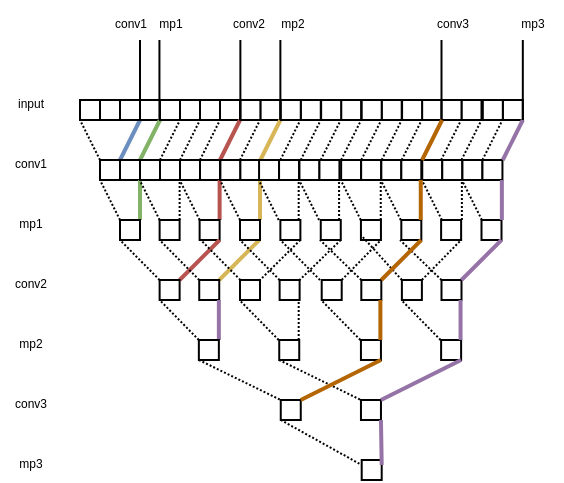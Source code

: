 <mxfile version="14.8.4" type="github">
  <diagram id="XacogqaK9mrQ45GxuNSi" name="Page-1">
    <mxGraphModel dx="569" dy="318" grid="1" gridSize="10" guides="1" tooltips="1" connect="1" arrows="1" fold="1" page="1" pageScale="1" pageWidth="850" pageHeight="1100" math="0" shadow="0">
      <root>
        <mxCell id="0" />
        <mxCell id="1" parent="0" />
        <mxCell id="IdqvDO2Dhx7yjKu7YwTV-2" value="" style="rounded=0;whiteSpace=wrap;html=1;" vertex="1" parent="1">
          <mxGeometry x="120" y="210" width="10" height="10" as="geometry" />
        </mxCell>
        <mxCell id="IdqvDO2Dhx7yjKu7YwTV-3" value="" style="rounded=0;whiteSpace=wrap;html=1;" vertex="1" parent="1">
          <mxGeometry x="130" y="210" width="10" height="10" as="geometry" />
        </mxCell>
        <mxCell id="IdqvDO2Dhx7yjKu7YwTV-4" value="" style="rounded=0;whiteSpace=wrap;html=1;fontStyle=1" vertex="1" parent="1">
          <mxGeometry x="140" y="210" width="10" height="10" as="geometry" />
        </mxCell>
        <mxCell id="IdqvDO2Dhx7yjKu7YwTV-11" style="rounded=0;orthogonalLoop=1;jettySize=auto;html=1;exitX=0;exitY=0;exitDx=0;exitDy=0;entryX=0;entryY=1;entryDx=0;entryDy=0;dashed=1;dashPattern=1 1;endArrow=none;endFill=0;" edge="1" parent="1" source="IdqvDO2Dhx7yjKu7YwTV-5" target="IdqvDO2Dhx7yjKu7YwTV-2">
          <mxGeometry relative="1" as="geometry" />
        </mxCell>
        <mxCell id="IdqvDO2Dhx7yjKu7YwTV-12" style="edgeStyle=none;rounded=0;orthogonalLoop=1;jettySize=auto;html=1;exitX=1;exitY=0;exitDx=0;exitDy=0;entryX=0;entryY=1;entryDx=0;entryDy=0;endArrow=none;endFill=0;fillColor=#dae8fc;strokeColor=#6c8ebf;strokeWidth=2;" edge="1" parent="1" source="IdqvDO2Dhx7yjKu7YwTV-5" target="IdqvDO2Dhx7yjKu7YwTV-10">
          <mxGeometry relative="1" as="geometry" />
        </mxCell>
        <mxCell id="IdqvDO2Dhx7yjKu7YwTV-5" value="" style="rounded=0;whiteSpace=wrap;html=1;" vertex="1" parent="1">
          <mxGeometry x="130" y="240" width="10" height="10" as="geometry" />
        </mxCell>
        <mxCell id="IdqvDO2Dhx7yjKu7YwTV-8" value="" style="rounded=0;whiteSpace=wrap;html=1;" vertex="1" parent="1">
          <mxGeometry x="130" y="210" width="10" height="10" as="geometry" />
        </mxCell>
        <mxCell id="IdqvDO2Dhx7yjKu7YwTV-9" value="" style="rounded=0;whiteSpace=wrap;html=1;" vertex="1" parent="1">
          <mxGeometry x="140" y="210" width="10" height="10" as="geometry" />
        </mxCell>
        <mxCell id="IdqvDO2Dhx7yjKu7YwTV-10" value="" style="rounded=0;whiteSpace=wrap;html=1;fontStyle=1" vertex="1" parent="1">
          <mxGeometry x="150" y="210" width="10" height="10" as="geometry" />
        </mxCell>
        <mxCell id="IdqvDO2Dhx7yjKu7YwTV-15" style="edgeStyle=none;rounded=0;orthogonalLoop=1;jettySize=auto;html=1;exitX=1;exitY=0;exitDx=0;exitDy=0;entryX=1;entryY=1;entryDx=0;entryDy=0;endArrow=none;endFill=0;fillColor=#d5e8d4;strokeColor=#82b366;strokeWidth=2;" edge="1" parent="1" source="IdqvDO2Dhx7yjKu7YwTV-13" target="IdqvDO2Dhx7yjKu7YwTV-10">
          <mxGeometry relative="1" as="geometry" />
        </mxCell>
        <mxCell id="IdqvDO2Dhx7yjKu7YwTV-13" value="" style="rounded=0;whiteSpace=wrap;html=1;" vertex="1" parent="1">
          <mxGeometry x="140" y="240" width="10" height="10" as="geometry" />
        </mxCell>
        <mxCell id="IdqvDO2Dhx7yjKu7YwTV-19" style="edgeStyle=none;rounded=0;orthogonalLoop=1;jettySize=auto;html=1;exitX=0;exitY=0;exitDx=0;exitDy=0;entryX=0;entryY=1;entryDx=0;entryDy=0;dashed=1;dashPattern=1 1;endArrow=none;endFill=0;" edge="1" parent="1" source="IdqvDO2Dhx7yjKu7YwTV-16" target="IdqvDO2Dhx7yjKu7YwTV-5">
          <mxGeometry relative="1" as="geometry" />
        </mxCell>
        <mxCell id="IdqvDO2Dhx7yjKu7YwTV-20" style="edgeStyle=none;rounded=0;orthogonalLoop=1;jettySize=auto;html=1;exitX=1;exitY=0;exitDx=0;exitDy=0;entryX=1;entryY=1;entryDx=0;entryDy=0;endArrow=none;endFill=0;fillColor=#d5e8d4;strokeColor=#82b366;strokeWidth=2;" edge="1" parent="1" source="IdqvDO2Dhx7yjKu7YwTV-16" target="IdqvDO2Dhx7yjKu7YwTV-13">
          <mxGeometry relative="1" as="geometry" />
        </mxCell>
        <mxCell id="IdqvDO2Dhx7yjKu7YwTV-16" value="" style="rounded=0;whiteSpace=wrap;html=1;" vertex="1" parent="1">
          <mxGeometry x="140" y="270" width="10" height="10" as="geometry" />
        </mxCell>
        <mxCell id="IdqvDO2Dhx7yjKu7YwTV-27" value="" style="rounded=0;whiteSpace=wrap;html=1;fontStyle=1" vertex="1" parent="1">
          <mxGeometry x="160" y="210" width="10" height="10" as="geometry" />
        </mxCell>
        <mxCell id="IdqvDO2Dhx7yjKu7YwTV-28" value="" style="rounded=0;whiteSpace=wrap;html=1;fontStyle=1" vertex="1" parent="1">
          <mxGeometry x="170" y="210" width="10" height="10" as="geometry" />
        </mxCell>
        <mxCell id="IdqvDO2Dhx7yjKu7YwTV-30" style="edgeStyle=none;rounded=0;orthogonalLoop=1;jettySize=auto;html=1;exitX=1;exitY=0;exitDx=0;exitDy=0;entryX=1;entryY=1;entryDx=0;entryDy=0;dashed=1;dashPattern=1 1;endArrow=none;endFill=0;" edge="1" parent="1" source="IdqvDO2Dhx7yjKu7YwTV-31">
          <mxGeometry relative="1" as="geometry">
            <mxPoint x="170" y="220" as="targetPoint" />
          </mxGeometry>
        </mxCell>
        <mxCell id="IdqvDO2Dhx7yjKu7YwTV-31" value="" style="rounded=0;whiteSpace=wrap;html=1;" vertex="1" parent="1">
          <mxGeometry x="150" y="240" width="10" height="10" as="geometry" />
        </mxCell>
        <mxCell id="IdqvDO2Dhx7yjKu7YwTV-33" style="edgeStyle=none;rounded=0;orthogonalLoop=1;jettySize=auto;html=1;exitX=1;exitY=0;exitDx=0;exitDy=0;entryX=1;entryY=1;entryDx=0;entryDy=0;dashed=1;dashPattern=1 1;endArrow=none;endFill=0;" edge="1" parent="1" source="IdqvDO2Dhx7yjKu7YwTV-34">
          <mxGeometry relative="1" as="geometry">
            <mxPoint x="180" y="220" as="targetPoint" />
          </mxGeometry>
        </mxCell>
        <mxCell id="IdqvDO2Dhx7yjKu7YwTV-34" value="" style="rounded=0;whiteSpace=wrap;html=1;" vertex="1" parent="1">
          <mxGeometry x="160" y="240" width="10" height="10" as="geometry" />
        </mxCell>
        <mxCell id="IdqvDO2Dhx7yjKu7YwTV-35" style="edgeStyle=none;rounded=0;orthogonalLoop=1;jettySize=auto;html=1;exitX=0;exitY=0;exitDx=0;exitDy=0;entryX=0;entryY=1;entryDx=0;entryDy=0;dashed=1;dashPattern=1 1;endArrow=none;endFill=0;" edge="1" parent="1" source="IdqvDO2Dhx7yjKu7YwTV-37">
          <mxGeometry relative="1" as="geometry">
            <mxPoint x="149.81" y="250.0" as="targetPoint" />
          </mxGeometry>
        </mxCell>
        <mxCell id="IdqvDO2Dhx7yjKu7YwTV-36" style="edgeStyle=none;rounded=0;orthogonalLoop=1;jettySize=auto;html=1;exitX=1;exitY=0;exitDx=0;exitDy=0;entryX=1;entryY=1;entryDx=0;entryDy=0;dashed=1;dashPattern=1 1;endArrow=none;endFill=0;" edge="1" parent="1" source="IdqvDO2Dhx7yjKu7YwTV-37">
          <mxGeometry relative="1" as="geometry">
            <mxPoint x="169.81" y="250.0" as="targetPoint" />
          </mxGeometry>
        </mxCell>
        <mxCell id="IdqvDO2Dhx7yjKu7YwTV-37" value="" style="rounded=0;whiteSpace=wrap;html=1;" vertex="1" parent="1">
          <mxGeometry x="159.81" y="270" width="10" height="10" as="geometry" />
        </mxCell>
        <mxCell id="IdqvDO2Dhx7yjKu7YwTV-38" value="" style="rounded=0;whiteSpace=wrap;html=1;fontStyle=1" vertex="1" parent="1">
          <mxGeometry x="180" y="210" width="10" height="10" as="geometry" />
        </mxCell>
        <mxCell id="IdqvDO2Dhx7yjKu7YwTV-39" value="" style="rounded=0;whiteSpace=wrap;html=1;fontStyle=1" vertex="1" parent="1">
          <mxGeometry x="190" y="210" width="10" height="10" as="geometry" />
        </mxCell>
        <mxCell id="IdqvDO2Dhx7yjKu7YwTV-46" value="" style="rounded=0;whiteSpace=wrap;html=1;" vertex="1" parent="1">
          <mxGeometry x="170" y="240" width="10" height="10" as="geometry" />
        </mxCell>
        <mxCell id="IdqvDO2Dhx7yjKu7YwTV-47" value="" style="rounded=0;whiteSpace=wrap;html=1;" vertex="1" parent="1">
          <mxGeometry x="180" y="240" width="10" height="10" as="geometry" />
        </mxCell>
        <mxCell id="IdqvDO2Dhx7yjKu7YwTV-49" style="edgeStyle=none;rounded=0;orthogonalLoop=1;jettySize=auto;html=1;exitX=1;exitY=0;exitDx=0;exitDy=0;entryX=1;entryY=1;entryDx=0;entryDy=0;dashed=1;dashPattern=1 1;endArrow=none;endFill=0;" edge="1" parent="1">
          <mxGeometry relative="1" as="geometry">
            <mxPoint x="190" y="220" as="targetPoint" />
            <mxPoint x="180" y="240" as="sourcePoint" />
          </mxGeometry>
        </mxCell>
        <mxCell id="IdqvDO2Dhx7yjKu7YwTV-51" style="edgeStyle=none;rounded=0;orthogonalLoop=1;jettySize=auto;html=1;exitX=1;exitY=0;exitDx=0;exitDy=0;entryX=1;entryY=1;entryDx=0;entryDy=0;endArrow=none;endFill=0;fillColor=#f8cecc;strokeColor=#b85450;strokeWidth=2;" edge="1" parent="1">
          <mxGeometry relative="1" as="geometry">
            <mxPoint x="200" y="220" as="targetPoint" />
            <mxPoint x="190" y="240" as="sourcePoint" />
          </mxGeometry>
        </mxCell>
        <mxCell id="IdqvDO2Dhx7yjKu7YwTV-52" style="edgeStyle=none;rounded=0;orthogonalLoop=1;jettySize=auto;html=1;exitX=0;exitY=0;exitDx=0;exitDy=0;entryX=0;entryY=1;entryDx=0;entryDy=0;dashed=1;dashPattern=1 1;endArrow=none;endFill=0;" edge="1" parent="1" source="IdqvDO2Dhx7yjKu7YwTV-54">
          <mxGeometry relative="1" as="geometry">
            <mxPoint x="169.81" y="250.0" as="targetPoint" />
          </mxGeometry>
        </mxCell>
        <mxCell id="IdqvDO2Dhx7yjKu7YwTV-53" style="edgeStyle=none;rounded=0;orthogonalLoop=1;jettySize=auto;html=1;exitX=1;exitY=0;exitDx=0;exitDy=0;entryX=1;entryY=1;entryDx=0;entryDy=0;endArrow=none;endFill=0;fillColor=#f8cecc;strokeColor=#b85450;strokeWidth=2;" edge="1" parent="1" source="IdqvDO2Dhx7yjKu7YwTV-54">
          <mxGeometry relative="1" as="geometry">
            <mxPoint x="189.81" y="250.0" as="targetPoint" />
          </mxGeometry>
        </mxCell>
        <mxCell id="IdqvDO2Dhx7yjKu7YwTV-54" value="" style="rounded=0;whiteSpace=wrap;html=1;" vertex="1" parent="1">
          <mxGeometry x="179.81" y="270" width="10" height="10" as="geometry" />
        </mxCell>
        <mxCell id="IdqvDO2Dhx7yjKu7YwTV-56" style="edgeStyle=none;rounded=0;orthogonalLoop=1;jettySize=auto;html=1;exitX=0;exitY=0;exitDx=0;exitDy=0;entryX=0;entryY=1;entryDx=0;entryDy=0;dashed=1;dashPattern=1 1;endArrow=none;endFill=0;" edge="1" parent="1" source="IdqvDO2Dhx7yjKu7YwTV-55" target="IdqvDO2Dhx7yjKu7YwTV-16">
          <mxGeometry relative="1" as="geometry" />
        </mxCell>
        <mxCell id="IdqvDO2Dhx7yjKu7YwTV-57" style="edgeStyle=none;rounded=0;orthogonalLoop=1;jettySize=auto;html=1;exitX=1;exitY=0;exitDx=0;exitDy=0;entryX=1;entryY=1;entryDx=0;entryDy=0;endArrow=none;endFill=0;fillColor=#f8cecc;strokeColor=#b85450;strokeWidth=2;" edge="1" parent="1" source="IdqvDO2Dhx7yjKu7YwTV-55" target="IdqvDO2Dhx7yjKu7YwTV-54">
          <mxGeometry relative="1" as="geometry" />
        </mxCell>
        <mxCell id="IdqvDO2Dhx7yjKu7YwTV-55" value="" style="rounded=0;whiteSpace=wrap;html=1;" vertex="1" parent="1">
          <mxGeometry x="159.81" y="300" width="10" height="10" as="geometry" />
        </mxCell>
        <mxCell id="IdqvDO2Dhx7yjKu7YwTV-58" style="edgeStyle=none;rounded=0;orthogonalLoop=1;jettySize=auto;html=1;exitX=0;exitY=0;exitDx=0;exitDy=0;entryX=0;entryY=1;entryDx=0;entryDy=0;dashed=1;dashPattern=1 1;endArrow=none;endFill=0;" edge="1" parent="1" source="IdqvDO2Dhx7yjKu7YwTV-60">
          <mxGeometry relative="1" as="geometry">
            <mxPoint x="159.81" y="280.0" as="targetPoint" />
          </mxGeometry>
        </mxCell>
        <mxCell id="IdqvDO2Dhx7yjKu7YwTV-59" style="edgeStyle=none;rounded=0;orthogonalLoop=1;jettySize=auto;html=1;exitX=1;exitY=0;exitDx=0;exitDy=0;entryX=1;entryY=1;entryDx=0;entryDy=0;endArrow=none;endFill=0;fillColor=#fff2cc;strokeColor=#d6b656;strokeWidth=2;" edge="1" parent="1" source="IdqvDO2Dhx7yjKu7YwTV-60">
          <mxGeometry relative="1" as="geometry">
            <mxPoint x="209.62" y="280.0" as="targetPoint" />
          </mxGeometry>
        </mxCell>
        <mxCell id="IdqvDO2Dhx7yjKu7YwTV-60" value="" style="rounded=0;whiteSpace=wrap;html=1;" vertex="1" parent="1">
          <mxGeometry x="179.62" y="300" width="10" height="10" as="geometry" />
        </mxCell>
        <mxCell id="IdqvDO2Dhx7yjKu7YwTV-61" value="" style="rounded=0;whiteSpace=wrap;html=1;fontStyle=1" vertex="1" parent="1">
          <mxGeometry x="210.19" y="210" width="10" height="10" as="geometry" />
        </mxCell>
        <mxCell id="IdqvDO2Dhx7yjKu7YwTV-62" value="" style="rounded=0;whiteSpace=wrap;html=1;" vertex="1" parent="1">
          <mxGeometry x="190.19" y="240" width="10" height="10" as="geometry" />
        </mxCell>
        <mxCell id="IdqvDO2Dhx7yjKu7YwTV-63" value="" style="rounded=0;whiteSpace=wrap;html=1;" vertex="1" parent="1">
          <mxGeometry x="200.19" y="240" width="10" height="10" as="geometry" />
        </mxCell>
        <mxCell id="IdqvDO2Dhx7yjKu7YwTV-64" style="edgeStyle=none;rounded=0;orthogonalLoop=1;jettySize=auto;html=1;exitX=1;exitY=0;exitDx=0;exitDy=0;entryX=1;entryY=1;entryDx=0;entryDy=0;endArrow=none;endFill=0;fillColor=#fff2cc;strokeColor=#d6b656;strokeWidth=2;" edge="1" parent="1">
          <mxGeometry relative="1" as="geometry">
            <mxPoint x="220.19" y="220" as="targetPoint" />
            <mxPoint x="210.19" y="240" as="sourcePoint" />
          </mxGeometry>
        </mxCell>
        <mxCell id="IdqvDO2Dhx7yjKu7YwTV-65" style="edgeStyle=none;rounded=0;orthogonalLoop=1;jettySize=auto;html=1;exitX=0;exitY=0;exitDx=0;exitDy=0;entryX=0;entryY=1;entryDx=0;entryDy=0;dashed=1;dashPattern=1 1;endArrow=none;endFill=0;strokeWidth=1;" edge="1" parent="1" source="IdqvDO2Dhx7yjKu7YwTV-67">
          <mxGeometry relative="1" as="geometry">
            <mxPoint x="190.0" y="250.0" as="targetPoint" />
          </mxGeometry>
        </mxCell>
        <mxCell id="IdqvDO2Dhx7yjKu7YwTV-66" style="edgeStyle=none;rounded=0;orthogonalLoop=1;jettySize=auto;html=1;exitX=1;exitY=0;exitDx=0;exitDy=0;entryX=1;entryY=1;entryDx=0;entryDy=0;endArrow=none;endFill=0;fillColor=#fff2cc;strokeColor=#d6b656;strokeWidth=2;" edge="1" parent="1" source="IdqvDO2Dhx7yjKu7YwTV-67">
          <mxGeometry relative="1" as="geometry">
            <mxPoint x="210.0" y="250.0" as="targetPoint" />
          </mxGeometry>
        </mxCell>
        <mxCell id="IdqvDO2Dhx7yjKu7YwTV-67" value="" style="rounded=0;whiteSpace=wrap;html=1;" vertex="1" parent="1">
          <mxGeometry x="200" y="270" width="10" height="10" as="geometry" />
        </mxCell>
        <mxCell id="IdqvDO2Dhx7yjKu7YwTV-68" value="" style="rounded=0;whiteSpace=wrap;html=1;fontStyle=1" vertex="1" parent="1">
          <mxGeometry x="200.19" y="210" width="10" height="10" as="geometry" />
        </mxCell>
        <mxCell id="IdqvDO2Dhx7yjKu7YwTV-69" style="edgeStyle=none;rounded=0;orthogonalLoop=1;jettySize=auto;html=1;exitX=1;exitY=0;exitDx=0;exitDy=0;entryX=1;entryY=1;entryDx=0;entryDy=0;dashed=1;dashPattern=1 1;endArrow=none;endFill=0;" edge="1" parent="1">
          <mxGeometry relative="1" as="geometry">
            <mxPoint x="210" y="220" as="targetPoint" />
            <mxPoint x="200" y="240" as="sourcePoint" />
          </mxGeometry>
        </mxCell>
        <mxCell id="IdqvDO2Dhx7yjKu7YwTV-70" style="edgeStyle=none;rounded=0;orthogonalLoop=1;jettySize=auto;html=1;exitX=0;exitY=0;exitDx=0;exitDy=0;entryX=0;entryY=1;entryDx=0;entryDy=0;dashed=1;dashPattern=1 1;endArrow=none;endFill=0;" edge="1" parent="1" source="IdqvDO2Dhx7yjKu7YwTV-72" target="IdqvDO2Dhx7yjKu7YwTV-55">
          <mxGeometry relative="1" as="geometry">
            <mxPoint x="169.43" y="310.0" as="targetPoint" />
          </mxGeometry>
        </mxCell>
        <mxCell id="IdqvDO2Dhx7yjKu7YwTV-71" style="edgeStyle=none;rounded=0;orthogonalLoop=1;jettySize=auto;html=1;exitX=1;exitY=0;exitDx=0;exitDy=0;entryX=1;entryY=1;entryDx=0;entryDy=0;endArrow=none;endFill=0;fillColor=#e1d5e7;strokeColor=#9673a6;strokeWidth=2;" edge="1" parent="1" source="IdqvDO2Dhx7yjKu7YwTV-72">
          <mxGeometry relative="1" as="geometry">
            <mxPoint x="189.43" y="310.0" as="targetPoint" />
          </mxGeometry>
        </mxCell>
        <mxCell id="IdqvDO2Dhx7yjKu7YwTV-134" style="edgeStyle=none;rounded=0;orthogonalLoop=1;jettySize=auto;html=1;exitX=0;exitY=1;exitDx=0;exitDy=0;entryX=0;entryY=0;entryDx=0;entryDy=0;dashed=1;dashPattern=1 1;endArrow=none;endFill=0;" edge="1" parent="1" source="IdqvDO2Dhx7yjKu7YwTV-72" target="IdqvDO2Dhx7yjKu7YwTV-133">
          <mxGeometry relative="1" as="geometry" />
        </mxCell>
        <mxCell id="IdqvDO2Dhx7yjKu7YwTV-72" value="" style="rounded=0;whiteSpace=wrap;html=1;" vertex="1" parent="1">
          <mxGeometry x="179.43" y="330" width="10" height="10" as="geometry" />
        </mxCell>
        <mxCell id="IdqvDO2Dhx7yjKu7YwTV-74" value="&lt;font style=&quot;font-size: 6px&quot;&gt;conv1&lt;/font&gt;" style="text;html=1;align=center;verticalAlign=middle;resizable=0;points=[];autosize=1;strokeColor=none;" vertex="1" parent="1">
          <mxGeometry x="80" y="230" width="30" height="20" as="geometry" />
        </mxCell>
        <mxCell id="IdqvDO2Dhx7yjKu7YwTV-75" value="&lt;font style=&quot;font-size: 6px&quot;&gt;mp1&lt;/font&gt;" style="text;html=1;align=center;verticalAlign=middle;resizable=0;points=[];autosize=1;strokeColor=none;" vertex="1" parent="1">
          <mxGeometry x="80" y="260" width="30" height="20" as="geometry" />
        </mxCell>
        <mxCell id="IdqvDO2Dhx7yjKu7YwTV-76" value="&lt;font style=&quot;font-size: 6px&quot;&gt;conv2&lt;/font&gt;" style="text;html=1;align=center;verticalAlign=middle;resizable=0;points=[];autosize=1;strokeColor=none;" vertex="1" parent="1">
          <mxGeometry x="80" y="290" width="30" height="20" as="geometry" />
        </mxCell>
        <mxCell id="IdqvDO2Dhx7yjKu7YwTV-77" value="&lt;font style=&quot;font-size: 6px&quot;&gt;mp2&lt;/font&gt;" style="text;html=1;align=center;verticalAlign=middle;resizable=0;points=[];autosize=1;strokeColor=none;" vertex="1" parent="1">
          <mxGeometry x="80" y="320" width="30" height="20" as="geometry" />
        </mxCell>
        <mxCell id="IdqvDO2Dhx7yjKu7YwTV-78" value="&lt;font style=&quot;font-size: 6px&quot;&gt;input&lt;/font&gt;" style="text;html=1;align=center;verticalAlign=middle;resizable=0;points=[];autosize=1;strokeColor=none;" vertex="1" parent="1">
          <mxGeometry x="80" y="200" width="30" height="20" as="geometry" />
        </mxCell>
        <mxCell id="IdqvDO2Dhx7yjKu7YwTV-79" value="" style="rounded=0;whiteSpace=wrap;html=1;" vertex="1" parent="1">
          <mxGeometry x="200" y="300" width="10" height="10" as="geometry" />
        </mxCell>
        <mxCell id="IdqvDO2Dhx7yjKu7YwTV-105" style="edgeStyle=none;rounded=0;orthogonalLoop=1;jettySize=auto;html=1;exitX=0;exitY=0;exitDx=0;exitDy=0;entryX=0;entryY=1;entryDx=0;entryDy=0;dashed=1;dashPattern=1 1;endArrow=none;endFill=0;" edge="1" parent="1" source="IdqvDO2Dhx7yjKu7YwTV-80" target="IdqvDO2Dhx7yjKu7YwTV-67">
          <mxGeometry relative="1" as="geometry" />
        </mxCell>
        <mxCell id="IdqvDO2Dhx7yjKu7YwTV-80" value="" style="rounded=0;whiteSpace=wrap;html=1;" vertex="1" parent="1">
          <mxGeometry x="219.81" y="300" width="10" height="10" as="geometry" />
        </mxCell>
        <mxCell id="IdqvDO2Dhx7yjKu7YwTV-81" value="" style="rounded=0;whiteSpace=wrap;html=1;" vertex="1" parent="1">
          <mxGeometry x="219.62" y="330" width="10" height="10" as="geometry" />
        </mxCell>
        <mxCell id="IdqvDO2Dhx7yjKu7YwTV-82" style="edgeStyle=none;rounded=0;orthogonalLoop=1;jettySize=auto;html=1;exitX=0;exitY=0;exitDx=0;exitDy=0;entryX=0;entryY=1;entryDx=0;entryDy=0;dashed=1;dashPattern=1 1;endArrow=none;endFill=0;" edge="1" parent="1">
          <mxGeometry relative="1" as="geometry">
            <mxPoint x="199.72" y="310" as="targetPoint" />
            <mxPoint x="219.34" y="330" as="sourcePoint" />
          </mxGeometry>
        </mxCell>
        <mxCell id="IdqvDO2Dhx7yjKu7YwTV-83" style="edgeStyle=none;rounded=0;orthogonalLoop=1;jettySize=auto;html=1;exitX=1;exitY=0;exitDx=0;exitDy=0;entryX=1;entryY=1;entryDx=0;entryDy=0;dashed=1;dashPattern=1 1;endArrow=none;endFill=0;" edge="1" parent="1">
          <mxGeometry relative="1" as="geometry">
            <mxPoint x="229.34" y="310" as="targetPoint" />
            <mxPoint x="229.34" y="330" as="sourcePoint" />
          </mxGeometry>
        </mxCell>
        <mxCell id="IdqvDO2Dhx7yjKu7YwTV-84" style="edgeStyle=none;rounded=0;orthogonalLoop=1;jettySize=auto;html=1;exitX=0;exitY=0;exitDx=0;exitDy=0;entryX=0;entryY=1;entryDx=0;entryDy=0;dashed=1;dashPattern=1 1;endArrow=none;endFill=0;" edge="1" parent="1">
          <mxGeometry relative="1" as="geometry">
            <mxPoint x="180.38" y="280" as="targetPoint" />
            <mxPoint x="200.19" y="300" as="sourcePoint" />
          </mxGeometry>
        </mxCell>
        <mxCell id="IdqvDO2Dhx7yjKu7YwTV-94" style="edgeStyle=none;rounded=0;orthogonalLoop=1;jettySize=auto;html=1;exitX=1;exitY=1;exitDx=0;exitDy=0;entryX=1;entryY=0;entryDx=0;entryDy=0;dashed=1;dashPattern=1 1;endArrow=none;endFill=0;" edge="1" parent="1" source="IdqvDO2Dhx7yjKu7YwTV-85" target="IdqvDO2Dhx7yjKu7YwTV-79">
          <mxGeometry relative="1" as="geometry" />
        </mxCell>
        <mxCell id="IdqvDO2Dhx7yjKu7YwTV-85" value="" style="rounded=0;whiteSpace=wrap;html=1;" vertex="1" parent="1">
          <mxGeometry x="220.19" y="270" width="10" height="10" as="geometry" />
        </mxCell>
        <mxCell id="IdqvDO2Dhx7yjKu7YwTV-86" value="" style="rounded=0;whiteSpace=wrap;html=1;" vertex="1" parent="1">
          <mxGeometry x="209.53" y="240" width="10" height="10" as="geometry" />
        </mxCell>
        <mxCell id="IdqvDO2Dhx7yjKu7YwTV-87" value="" style="rounded=0;whiteSpace=wrap;html=1;" vertex="1" parent="1">
          <mxGeometry x="219.53" y="240" width="10" height="10" as="geometry" />
        </mxCell>
        <mxCell id="IdqvDO2Dhx7yjKu7YwTV-88" style="edgeStyle=none;rounded=0;orthogonalLoop=1;jettySize=auto;html=1;exitX=0;exitY=0;exitDx=0;exitDy=0;entryX=0;entryY=1;entryDx=0;entryDy=0;dashed=1;dashPattern=1 1;endArrow=none;endFill=0;" edge="1" parent="1">
          <mxGeometry relative="1" as="geometry">
            <mxPoint x="209.34" y="250" as="targetPoint" />
            <mxPoint x="219.34" y="270" as="sourcePoint" />
          </mxGeometry>
        </mxCell>
        <mxCell id="IdqvDO2Dhx7yjKu7YwTV-89" style="edgeStyle=none;rounded=0;orthogonalLoop=1;jettySize=auto;html=1;exitX=1;exitY=0;exitDx=0;exitDy=0;entryX=1;entryY=1;entryDx=0;entryDy=0;dashed=1;dashPattern=1 1;endArrow=none;endFill=0;" edge="1" parent="1">
          <mxGeometry relative="1" as="geometry">
            <mxPoint x="229.34" y="250" as="targetPoint" />
            <mxPoint x="229.34" y="270" as="sourcePoint" />
          </mxGeometry>
        </mxCell>
        <mxCell id="IdqvDO2Dhx7yjKu7YwTV-90" value="" style="rounded=0;whiteSpace=wrap;html=1;fontStyle=1" vertex="1" parent="1">
          <mxGeometry x="230.38" y="210" width="10" height="10" as="geometry" />
        </mxCell>
        <mxCell id="IdqvDO2Dhx7yjKu7YwTV-91" style="edgeStyle=none;rounded=0;orthogonalLoop=1;jettySize=auto;html=1;exitX=1;exitY=0;exitDx=0;exitDy=0;entryX=1;entryY=1;entryDx=0;entryDy=0;dashed=1;dashPattern=1 1;endArrow=none;endFill=0;" edge="1" parent="1">
          <mxGeometry relative="1" as="geometry">
            <mxPoint x="240.38" y="220" as="targetPoint" />
            <mxPoint x="230.38" y="240" as="sourcePoint" />
          </mxGeometry>
        </mxCell>
        <mxCell id="IdqvDO2Dhx7yjKu7YwTV-92" value="" style="rounded=0;whiteSpace=wrap;html=1;fontStyle=1" vertex="1" parent="1">
          <mxGeometry x="220.38" y="210" width="10" height="10" as="geometry" />
        </mxCell>
        <mxCell id="IdqvDO2Dhx7yjKu7YwTV-93" style="edgeStyle=none;rounded=0;orthogonalLoop=1;jettySize=auto;html=1;exitX=1;exitY=0;exitDx=0;exitDy=0;entryX=1;entryY=1;entryDx=0;entryDy=0;dashed=1;dashPattern=1 1;endArrow=none;endFill=0;" edge="1" parent="1">
          <mxGeometry relative="1" as="geometry">
            <mxPoint x="230.19" y="220" as="targetPoint" />
            <mxPoint x="220.19" y="240" as="sourcePoint" />
          </mxGeometry>
        </mxCell>
        <mxCell id="IdqvDO2Dhx7yjKu7YwTV-104" style="edgeStyle=none;rounded=0;orthogonalLoop=1;jettySize=auto;html=1;exitX=1;exitY=1;exitDx=0;exitDy=0;entryX=1;entryY=0;entryDx=0;entryDy=0;dashed=1;dashPattern=1 1;endArrow=none;endFill=0;" edge="1" parent="1" source="IdqvDO2Dhx7yjKu7YwTV-95" target="IdqvDO2Dhx7yjKu7YwTV-80">
          <mxGeometry relative="1" as="geometry" />
        </mxCell>
        <mxCell id="IdqvDO2Dhx7yjKu7YwTV-95" value="" style="rounded=0;whiteSpace=wrap;html=1;" vertex="1" parent="1">
          <mxGeometry x="240.38" y="270" width="10" height="10" as="geometry" />
        </mxCell>
        <mxCell id="IdqvDO2Dhx7yjKu7YwTV-96" value="" style="rounded=0;whiteSpace=wrap;html=1;" vertex="1" parent="1">
          <mxGeometry x="229.72" y="240" width="10" height="10" as="geometry" />
        </mxCell>
        <mxCell id="IdqvDO2Dhx7yjKu7YwTV-97" value="" style="rounded=0;whiteSpace=wrap;html=1;" vertex="1" parent="1">
          <mxGeometry x="239.72" y="240" width="10" height="10" as="geometry" />
        </mxCell>
        <mxCell id="IdqvDO2Dhx7yjKu7YwTV-98" style="edgeStyle=none;rounded=0;orthogonalLoop=1;jettySize=auto;html=1;exitX=0;exitY=0;exitDx=0;exitDy=0;entryX=0;entryY=1;entryDx=0;entryDy=0;dashed=1;dashPattern=1 1;endArrow=none;endFill=0;" edge="1" parent="1">
          <mxGeometry relative="1" as="geometry">
            <mxPoint x="229.53" y="250" as="targetPoint" />
            <mxPoint x="239.53" y="270" as="sourcePoint" />
          </mxGeometry>
        </mxCell>
        <mxCell id="IdqvDO2Dhx7yjKu7YwTV-99" style="edgeStyle=none;rounded=0;orthogonalLoop=1;jettySize=auto;html=1;exitX=1;exitY=0;exitDx=0;exitDy=0;entryX=1;entryY=1;entryDx=0;entryDy=0;dashed=1;dashPattern=1 1;endArrow=none;endFill=0;" edge="1" parent="1">
          <mxGeometry relative="1" as="geometry">
            <mxPoint x="249.53" y="250" as="targetPoint" />
            <mxPoint x="249.53" y="270" as="sourcePoint" />
          </mxGeometry>
        </mxCell>
        <mxCell id="IdqvDO2Dhx7yjKu7YwTV-100" value="" style="rounded=0;whiteSpace=wrap;html=1;fontStyle=1" vertex="1" parent="1">
          <mxGeometry x="250.57" y="210" width="10" height="10" as="geometry" />
        </mxCell>
        <mxCell id="IdqvDO2Dhx7yjKu7YwTV-101" style="edgeStyle=none;rounded=0;orthogonalLoop=1;jettySize=auto;html=1;exitX=1;exitY=0;exitDx=0;exitDy=0;entryX=1;entryY=1;entryDx=0;entryDy=0;dashed=1;dashPattern=1 1;endArrow=none;endFill=0;" edge="1" parent="1">
          <mxGeometry relative="1" as="geometry">
            <mxPoint x="260.57" y="220" as="targetPoint" />
            <mxPoint x="250.57" y="240" as="sourcePoint" />
          </mxGeometry>
        </mxCell>
        <mxCell id="IdqvDO2Dhx7yjKu7YwTV-102" value="" style="rounded=0;whiteSpace=wrap;html=1;fontStyle=1" vertex="1" parent="1">
          <mxGeometry x="240.57" y="210" width="10" height="10" as="geometry" />
        </mxCell>
        <mxCell id="IdqvDO2Dhx7yjKu7YwTV-103" style="edgeStyle=none;rounded=0;orthogonalLoop=1;jettySize=auto;html=1;exitX=1;exitY=0;exitDx=0;exitDy=0;entryX=1;entryY=1;entryDx=0;entryDy=0;dashed=1;dashPattern=1 1;endArrow=none;endFill=0;" edge="1" parent="1">
          <mxGeometry relative="1" as="geometry">
            <mxPoint x="250.38" y="220" as="targetPoint" />
            <mxPoint x="240.38" y="240" as="sourcePoint" />
          </mxGeometry>
        </mxCell>
        <mxCell id="IdqvDO2Dhx7yjKu7YwTV-114" style="edgeStyle=none;rounded=0;orthogonalLoop=1;jettySize=auto;html=1;exitX=1;exitY=0;exitDx=0;exitDy=0;entryX=1;entryY=1;entryDx=0;entryDy=0;dashed=1;dashPattern=1 1;endArrow=none;endFill=0;" edge="1" parent="1" source="IdqvDO2Dhx7yjKu7YwTV-106" target="IdqvDO2Dhx7yjKu7YwTV-112">
          <mxGeometry relative="1" as="geometry" />
        </mxCell>
        <mxCell id="IdqvDO2Dhx7yjKu7YwTV-106" value="" style="rounded=0;whiteSpace=wrap;html=1;" vertex="1" parent="1">
          <mxGeometry x="240.85" y="300" width="10" height="10" as="geometry" />
        </mxCell>
        <mxCell id="IdqvDO2Dhx7yjKu7YwTV-116" style="edgeStyle=none;rounded=0;orthogonalLoop=1;jettySize=auto;html=1;exitX=0;exitY=0;exitDx=0;exitDy=0;dashed=1;dashPattern=1 1;endArrow=none;endFill=0;" edge="1" parent="1" source="IdqvDO2Dhx7yjKu7YwTV-107">
          <mxGeometry relative="1" as="geometry">
            <mxPoint x="240" y="280" as="targetPoint" />
          </mxGeometry>
        </mxCell>
        <mxCell id="IdqvDO2Dhx7yjKu7YwTV-107" value="" style="rounded=0;whiteSpace=wrap;html=1;" vertex="1" parent="1">
          <mxGeometry x="260.66" y="300" width="10" height="10" as="geometry" />
        </mxCell>
        <mxCell id="IdqvDO2Dhx7yjKu7YwTV-108" value="" style="rounded=0;whiteSpace=wrap;html=1;" vertex="1" parent="1">
          <mxGeometry x="260.47" y="330" width="10" height="10" as="geometry" />
        </mxCell>
        <mxCell id="IdqvDO2Dhx7yjKu7YwTV-109" style="edgeStyle=none;rounded=0;orthogonalLoop=1;jettySize=auto;html=1;exitX=0;exitY=0;exitDx=0;exitDy=0;entryX=0;entryY=1;entryDx=0;entryDy=0;dashed=1;dashPattern=1 1;endArrow=none;endFill=0;" edge="1" parent="1">
          <mxGeometry relative="1" as="geometry">
            <mxPoint x="240.57" y="310" as="targetPoint" />
            <mxPoint x="260.19" y="330" as="sourcePoint" />
          </mxGeometry>
        </mxCell>
        <mxCell id="IdqvDO2Dhx7yjKu7YwTV-111" style="edgeStyle=none;rounded=0;orthogonalLoop=1;jettySize=auto;html=1;exitX=0;exitY=0;exitDx=0;exitDy=0;entryX=0;entryY=1;entryDx=0;entryDy=0;dashed=1;dashPattern=1 1;endArrow=none;endFill=0;" edge="1" parent="1">
          <mxGeometry relative="1" as="geometry">
            <mxPoint x="240.0" y="300" as="sourcePoint" />
            <mxPoint x="220.19" y="280" as="targetPoint" />
          </mxGeometry>
        </mxCell>
        <mxCell id="IdqvDO2Dhx7yjKu7YwTV-112" value="" style="rounded=0;whiteSpace=wrap;html=1;" vertex="1" parent="1">
          <mxGeometry x="260.47" y="270" width="10" height="10" as="geometry" />
        </mxCell>
        <mxCell id="IdqvDO2Dhx7yjKu7YwTV-113" value="" style="rounded=0;whiteSpace=wrap;html=1;" vertex="1" parent="1">
          <mxGeometry x="280.66" y="270" width="10" height="10" as="geometry" />
        </mxCell>
        <mxCell id="IdqvDO2Dhx7yjKu7YwTV-117" value="" style="rounded=0;whiteSpace=wrap;html=1;" vertex="1" parent="1">
          <mxGeometry x="250.57" y="240" width="10" height="10" as="geometry" />
        </mxCell>
        <mxCell id="IdqvDO2Dhx7yjKu7YwTV-118" value="" style="rounded=0;whiteSpace=wrap;html=1;" vertex="1" parent="1">
          <mxGeometry x="260.57" y="240" width="10" height="10" as="geometry" />
        </mxCell>
        <mxCell id="IdqvDO2Dhx7yjKu7YwTV-119" style="edgeStyle=none;rounded=0;orthogonalLoop=1;jettySize=auto;html=1;exitX=0;exitY=0;exitDx=0;exitDy=0;entryX=0;entryY=1;entryDx=0;entryDy=0;dashed=1;dashPattern=1 1;endArrow=none;endFill=0;" edge="1" parent="1">
          <mxGeometry relative="1" as="geometry">
            <mxPoint x="250.38" y="250" as="targetPoint" />
            <mxPoint x="260.38" y="270" as="sourcePoint" />
          </mxGeometry>
        </mxCell>
        <mxCell id="IdqvDO2Dhx7yjKu7YwTV-120" style="edgeStyle=none;rounded=0;orthogonalLoop=1;jettySize=auto;html=1;exitX=1;exitY=0;exitDx=0;exitDy=0;entryX=1;entryY=1;entryDx=0;entryDy=0;dashed=1;dashPattern=1 1;endArrow=none;endFill=0;" edge="1" parent="1">
          <mxGeometry relative="1" as="geometry">
            <mxPoint x="270.38" y="250" as="targetPoint" />
            <mxPoint x="270.38" y="270" as="sourcePoint" />
          </mxGeometry>
        </mxCell>
        <mxCell id="IdqvDO2Dhx7yjKu7YwTV-121" value="" style="rounded=0;whiteSpace=wrap;html=1;" vertex="1" parent="1">
          <mxGeometry x="270.66" y="240" width="10" height="10" as="geometry" />
        </mxCell>
        <mxCell id="IdqvDO2Dhx7yjKu7YwTV-122" value="" style="rounded=0;whiteSpace=wrap;html=1;" vertex="1" parent="1">
          <mxGeometry x="280.66" y="240" width="10" height="10" as="geometry" />
        </mxCell>
        <mxCell id="IdqvDO2Dhx7yjKu7YwTV-123" style="edgeStyle=none;rounded=0;orthogonalLoop=1;jettySize=auto;html=1;exitX=0;exitY=0;exitDx=0;exitDy=0;entryX=0;entryY=1;entryDx=0;entryDy=0;dashed=1;dashPattern=1 1;endArrow=none;endFill=0;" edge="1" parent="1">
          <mxGeometry relative="1" as="geometry">
            <mxPoint x="270.38" y="250" as="targetPoint" />
            <mxPoint x="280.38" y="270" as="sourcePoint" />
          </mxGeometry>
        </mxCell>
        <mxCell id="IdqvDO2Dhx7yjKu7YwTV-125" value="" style="rounded=0;whiteSpace=wrap;html=1;fontStyle=1" vertex="1" parent="1">
          <mxGeometry x="270.85" y="210" width="10" height="10" as="geometry" />
        </mxCell>
        <mxCell id="IdqvDO2Dhx7yjKu7YwTV-126" style="edgeStyle=none;rounded=0;orthogonalLoop=1;jettySize=auto;html=1;exitX=1;exitY=0;exitDx=0;exitDy=0;entryX=1;entryY=1;entryDx=0;entryDy=0;dashed=1;dashPattern=1 1;endArrow=none;endFill=0;" edge="1" parent="1">
          <mxGeometry relative="1" as="geometry">
            <mxPoint x="280.85" y="220" as="targetPoint" />
            <mxPoint x="270.85" y="240" as="sourcePoint" />
          </mxGeometry>
        </mxCell>
        <mxCell id="IdqvDO2Dhx7yjKu7YwTV-127" value="" style="rounded=0;whiteSpace=wrap;html=1;fontStyle=1" vertex="1" parent="1">
          <mxGeometry x="260.85" y="210" width="10" height="10" as="geometry" />
        </mxCell>
        <mxCell id="IdqvDO2Dhx7yjKu7YwTV-128" style="edgeStyle=none;rounded=0;orthogonalLoop=1;jettySize=auto;html=1;exitX=1;exitY=0;exitDx=0;exitDy=0;entryX=1;entryY=1;entryDx=0;entryDy=0;dashed=1;dashPattern=1 1;endArrow=none;endFill=0;" edge="1" parent="1">
          <mxGeometry relative="1" as="geometry">
            <mxPoint x="270.66" y="220" as="targetPoint" />
            <mxPoint x="260.66" y="240" as="sourcePoint" />
          </mxGeometry>
        </mxCell>
        <mxCell id="IdqvDO2Dhx7yjKu7YwTV-129" value="" style="rounded=0;whiteSpace=wrap;html=1;fontStyle=1" vertex="1" parent="1">
          <mxGeometry x="291.04" y="210" width="10" height="10" as="geometry" />
        </mxCell>
        <mxCell id="IdqvDO2Dhx7yjKu7YwTV-131" value="" style="rounded=0;whiteSpace=wrap;html=1;fontStyle=1" vertex="1" parent="1">
          <mxGeometry x="281.04" y="210" width="10" height="10" as="geometry" />
        </mxCell>
        <mxCell id="IdqvDO2Dhx7yjKu7YwTV-132" style="edgeStyle=none;rounded=0;orthogonalLoop=1;jettySize=auto;html=1;exitX=1;exitY=0;exitDx=0;exitDy=0;entryX=1;entryY=1;entryDx=0;entryDy=0;dashed=1;dashPattern=1 1;endArrow=none;endFill=0;" edge="1" parent="1">
          <mxGeometry relative="1" as="geometry">
            <mxPoint x="290.85" y="220" as="targetPoint" />
            <mxPoint x="280.85" y="240" as="sourcePoint" />
          </mxGeometry>
        </mxCell>
        <mxCell id="IdqvDO2Dhx7yjKu7YwTV-171" style="edgeStyle=none;rounded=0;orthogonalLoop=1;jettySize=auto;html=1;exitX=0;exitY=1;exitDx=0;exitDy=0;entryX=0;entryY=0.25;entryDx=0;entryDy=0;dashed=1;dashPattern=1 1;endArrow=none;endFill=0;" edge="1" parent="1" source="IdqvDO2Dhx7yjKu7YwTV-133" target="IdqvDO2Dhx7yjKu7YwTV-169">
          <mxGeometry relative="1" as="geometry" />
        </mxCell>
        <mxCell id="IdqvDO2Dhx7yjKu7YwTV-133" value="" style="rounded=0;whiteSpace=wrap;html=1;" vertex="1" parent="1">
          <mxGeometry x="220.38" y="360" width="10" height="10" as="geometry" />
        </mxCell>
        <mxCell id="IdqvDO2Dhx7yjKu7YwTV-136" value="&lt;font style=&quot;font-size: 6px&quot;&gt;conv3&lt;/font&gt;" style="text;html=1;align=center;verticalAlign=middle;resizable=0;points=[];autosize=1;strokeColor=none;" vertex="1" parent="1">
          <mxGeometry x="80" y="350" width="30" height="20" as="geometry" />
        </mxCell>
        <mxCell id="IdqvDO2Dhx7yjKu7YwTV-137" style="edgeStyle=none;rounded=0;orthogonalLoop=1;jettySize=auto;html=1;exitX=0;exitY=1;exitDx=0;exitDy=0;entryX=0;entryY=0;entryDx=0;entryDy=0;dashed=1;dashPattern=1 1;endArrow=none;endFill=0;" edge="1" parent="1" target="IdqvDO2Dhx7yjKu7YwTV-139">
          <mxGeometry relative="1" as="geometry">
            <mxPoint x="219.53" y="340" as="sourcePoint" />
          </mxGeometry>
        </mxCell>
        <mxCell id="IdqvDO2Dhx7yjKu7YwTV-138" style="edgeStyle=none;rounded=0;orthogonalLoop=1;jettySize=auto;html=1;exitX=1;exitY=0;exitDx=0;exitDy=0;entryX=1;entryY=1;entryDx=0;entryDy=0;endArrow=none;endFill=0;fillColor=#e1d5e7;strokeColor=#9673a6;" edge="1" parent="1" source="IdqvDO2Dhx7yjKu7YwTV-139">
          <mxGeometry relative="1" as="geometry">
            <mxPoint x="310.57" y="340" as="targetPoint" />
          </mxGeometry>
        </mxCell>
        <mxCell id="IdqvDO2Dhx7yjKu7YwTV-172" style="edgeStyle=none;rounded=0;orthogonalLoop=1;jettySize=auto;html=1;exitX=1;exitY=1;exitDx=0;exitDy=0;entryX=1;entryY=0.25;entryDx=0;entryDy=0;endArrow=none;endFill=0;fillColor=#e1d5e7;strokeColor=#9673a6;" edge="1" parent="1" source="IdqvDO2Dhx7yjKu7YwTV-139" target="IdqvDO2Dhx7yjKu7YwTV-169">
          <mxGeometry relative="1" as="geometry" />
        </mxCell>
        <mxCell id="IdqvDO2Dhx7yjKu7YwTV-139" value="" style="rounded=0;whiteSpace=wrap;html=1;" vertex="1" parent="1">
          <mxGeometry x="260.48" y="360" width="10" height="10" as="geometry" />
        </mxCell>
        <mxCell id="IdqvDO2Dhx7yjKu7YwTV-149" style="edgeStyle=none;rounded=0;orthogonalLoop=1;jettySize=auto;html=1;exitX=1;exitY=0;exitDx=0;exitDy=0;entryX=1;entryY=1;entryDx=0;entryDy=0;dashed=1;dashPattern=1 1;endArrow=none;endFill=0;" edge="1" parent="1" source="IdqvDO2Dhx7yjKu7YwTV-140" target="IdqvDO2Dhx7yjKu7YwTV-146">
          <mxGeometry relative="1" as="geometry" />
        </mxCell>
        <mxCell id="IdqvDO2Dhx7yjKu7YwTV-150" style="edgeStyle=none;rounded=0;orthogonalLoop=1;jettySize=auto;html=1;exitX=0;exitY=0;exitDx=0;exitDy=0;entryX=0;entryY=0.75;entryDx=0;entryDy=0;dashed=1;dashPattern=1 1;endArrow=none;endFill=0;" edge="1" parent="1" source="IdqvDO2Dhx7yjKu7YwTV-140" target="IdqvDO2Dhx7yjKu7YwTV-112">
          <mxGeometry relative="1" as="geometry" />
        </mxCell>
        <mxCell id="IdqvDO2Dhx7yjKu7YwTV-140" value="" style="rounded=0;whiteSpace=wrap;html=1;" vertex="1" parent="1">
          <mxGeometry x="280.94" y="300" width="10" height="10" as="geometry" />
        </mxCell>
        <mxCell id="IdqvDO2Dhx7yjKu7YwTV-148" style="edgeStyle=none;rounded=0;orthogonalLoop=1;jettySize=auto;html=1;exitX=0;exitY=0;exitDx=0;exitDy=0;dashed=1;dashPattern=1 1;endArrow=none;endFill=0;" edge="1" parent="1" source="IdqvDO2Dhx7yjKu7YwTV-141">
          <mxGeometry relative="1" as="geometry">
            <mxPoint x="280" y="280" as="targetPoint" />
          </mxGeometry>
        </mxCell>
        <mxCell id="IdqvDO2Dhx7yjKu7YwTV-141" value="" style="rounded=0;whiteSpace=wrap;html=1;" vertex="1" parent="1">
          <mxGeometry x="300.75" y="300" width="10" height="10" as="geometry" />
        </mxCell>
        <mxCell id="IdqvDO2Dhx7yjKu7YwTV-142" value="" style="rounded=0;whiteSpace=wrap;html=1;" vertex="1" parent="1">
          <mxGeometry x="300.56" y="330" width="10" height="10" as="geometry" />
        </mxCell>
        <mxCell id="IdqvDO2Dhx7yjKu7YwTV-143" style="edgeStyle=none;rounded=0;orthogonalLoop=1;jettySize=auto;html=1;exitX=0;exitY=0;exitDx=0;exitDy=0;entryX=0;entryY=1;entryDx=0;entryDy=0;dashed=1;dashPattern=1 1;endArrow=none;endFill=0;" edge="1" parent="1">
          <mxGeometry relative="1" as="geometry">
            <mxPoint x="280.66" y="310" as="targetPoint" />
            <mxPoint x="300.28" y="330" as="sourcePoint" />
          </mxGeometry>
        </mxCell>
        <mxCell id="IdqvDO2Dhx7yjKu7YwTV-144" style="edgeStyle=none;rounded=0;orthogonalLoop=1;jettySize=auto;html=1;exitX=1;exitY=0;exitDx=0;exitDy=0;entryX=1;entryY=1;entryDx=0;entryDy=0;endArrow=none;endFill=0;fillColor=#e1d5e7;strokeColor=#9673a6;" edge="1" parent="1">
          <mxGeometry relative="1" as="geometry">
            <mxPoint x="310.28" y="310" as="targetPoint" />
            <mxPoint x="310.28" y="330" as="sourcePoint" />
          </mxGeometry>
        </mxCell>
        <mxCell id="IdqvDO2Dhx7yjKu7YwTV-145" style="edgeStyle=none;rounded=0;orthogonalLoop=1;jettySize=auto;html=1;exitX=1;exitY=0;exitDx=0;exitDy=0;entryX=1;entryY=1;entryDx=0;entryDy=0;endArrow=none;endFill=0;fillColor=#e1d5e7;strokeColor=#9673a6;" edge="1" parent="1" target="IdqvDO2Dhx7yjKu7YwTV-147">
          <mxGeometry relative="1" as="geometry">
            <mxPoint x="310.75" y="300" as="sourcePoint" />
          </mxGeometry>
        </mxCell>
        <mxCell id="IdqvDO2Dhx7yjKu7YwTV-146" value="" style="rounded=0;whiteSpace=wrap;html=1;" vertex="1" parent="1">
          <mxGeometry x="300.56" y="270" width="10" height="10" as="geometry" />
        </mxCell>
        <mxCell id="IdqvDO2Dhx7yjKu7YwTV-147" value="" style="rounded=0;whiteSpace=wrap;html=1;" vertex="1" parent="1">
          <mxGeometry x="320.75" y="270" width="10" height="10" as="geometry" />
        </mxCell>
        <mxCell id="IdqvDO2Dhx7yjKu7YwTV-151" value="" style="rounded=0;whiteSpace=wrap;html=1;" vertex="1" parent="1">
          <mxGeometry x="291.13" y="240" width="10" height="10" as="geometry" />
        </mxCell>
        <mxCell id="IdqvDO2Dhx7yjKu7YwTV-152" value="" style="rounded=0;whiteSpace=wrap;html=1;" vertex="1" parent="1">
          <mxGeometry x="301.13" y="240" width="10" height="10" as="geometry" />
        </mxCell>
        <mxCell id="IdqvDO2Dhx7yjKu7YwTV-153" style="edgeStyle=none;rounded=0;orthogonalLoop=1;jettySize=auto;html=1;exitX=0;exitY=0;exitDx=0;exitDy=0;entryX=0;entryY=1;entryDx=0;entryDy=0;dashed=1;dashPattern=1 1;endArrow=none;endFill=0;" edge="1" parent="1">
          <mxGeometry relative="1" as="geometry">
            <mxPoint x="290.94" y="250" as="targetPoint" />
            <mxPoint x="300.94" y="270" as="sourcePoint" />
          </mxGeometry>
        </mxCell>
        <mxCell id="IdqvDO2Dhx7yjKu7YwTV-154" style="edgeStyle=none;rounded=0;orthogonalLoop=1;jettySize=auto;html=1;exitX=1;exitY=0;exitDx=0;exitDy=0;entryX=1;entryY=1;entryDx=0;entryDy=0;dashed=1;dashPattern=1 1;endArrow=none;endFill=0;" edge="1" parent="1">
          <mxGeometry relative="1" as="geometry">
            <mxPoint x="310.94" y="250" as="targetPoint" />
            <mxPoint x="310.94" y="270" as="sourcePoint" />
          </mxGeometry>
        </mxCell>
        <mxCell id="IdqvDO2Dhx7yjKu7YwTV-155" value="" style="rounded=0;whiteSpace=wrap;html=1;" vertex="1" parent="1">
          <mxGeometry x="311.22" y="240" width="10" height="10" as="geometry" />
        </mxCell>
        <mxCell id="IdqvDO2Dhx7yjKu7YwTV-156" value="" style="rounded=0;whiteSpace=wrap;html=1;" vertex="1" parent="1">
          <mxGeometry x="321.22" y="240" width="10" height="10" as="geometry" />
        </mxCell>
        <mxCell id="IdqvDO2Dhx7yjKu7YwTV-157" style="edgeStyle=none;rounded=0;orthogonalLoop=1;jettySize=auto;html=1;exitX=0;exitY=0;exitDx=0;exitDy=0;entryX=0;entryY=1;entryDx=0;entryDy=0;dashed=1;dashPattern=1 1;endArrow=none;endFill=0;" edge="1" parent="1">
          <mxGeometry relative="1" as="geometry">
            <mxPoint x="310.94" y="250" as="targetPoint" />
            <mxPoint x="320.94" y="270" as="sourcePoint" />
          </mxGeometry>
        </mxCell>
        <mxCell id="IdqvDO2Dhx7yjKu7YwTV-158" style="edgeStyle=none;rounded=0;orthogonalLoop=1;jettySize=auto;html=1;exitX=1;exitY=0;exitDx=0;exitDy=0;entryX=1;entryY=1;entryDx=0;entryDy=0;endArrow=none;endFill=0;fillColor=#e1d5e7;strokeColor=#9673a6;" edge="1" parent="1">
          <mxGeometry relative="1" as="geometry">
            <mxPoint x="330.94" y="250" as="targetPoint" />
            <mxPoint x="330.94" y="270" as="sourcePoint" />
          </mxGeometry>
        </mxCell>
        <mxCell id="IdqvDO2Dhx7yjKu7YwTV-159" value="" style="rounded=0;whiteSpace=wrap;html=1;fontStyle=1" vertex="1" parent="1">
          <mxGeometry x="310.75" y="210" width="10" height="10" as="geometry" />
        </mxCell>
        <mxCell id="IdqvDO2Dhx7yjKu7YwTV-160" style="edgeStyle=none;rounded=0;orthogonalLoop=1;jettySize=auto;html=1;exitX=1;exitY=0;exitDx=0;exitDy=0;entryX=1;entryY=1;entryDx=0;entryDy=0;dashed=1;dashPattern=1 1;endArrow=none;endFill=0;" edge="1" parent="1">
          <mxGeometry relative="1" as="geometry">
            <mxPoint x="320.75" y="220" as="targetPoint" />
            <mxPoint x="310.75" y="240" as="sourcePoint" />
          </mxGeometry>
        </mxCell>
        <mxCell id="IdqvDO2Dhx7yjKu7YwTV-161" value="" style="rounded=0;whiteSpace=wrap;html=1;fontStyle=1" vertex="1" parent="1">
          <mxGeometry x="300.75" y="210" width="10" height="10" as="geometry" />
        </mxCell>
        <mxCell id="IdqvDO2Dhx7yjKu7YwTV-162" style="edgeStyle=none;rounded=0;orthogonalLoop=1;jettySize=auto;html=1;exitX=1;exitY=0;exitDx=0;exitDy=0;entryX=1;entryY=1;entryDx=0;entryDy=0;dashed=1;dashPattern=1 1;endArrow=none;endFill=0;" edge="1" parent="1">
          <mxGeometry relative="1" as="geometry">
            <mxPoint x="310.56" y="220" as="targetPoint" />
            <mxPoint x="300.56" y="240" as="sourcePoint" />
          </mxGeometry>
        </mxCell>
        <mxCell id="IdqvDO2Dhx7yjKu7YwTV-163" value="" style="rounded=0;whiteSpace=wrap;html=1;fontStyle=0" vertex="1" parent="1">
          <mxGeometry x="331.41" y="210" width="10" height="10" as="geometry" />
        </mxCell>
        <mxCell id="IdqvDO2Dhx7yjKu7YwTV-164" style="edgeStyle=none;rounded=0;orthogonalLoop=1;jettySize=auto;html=1;exitX=1;exitY=0;exitDx=0;exitDy=0;entryX=1;entryY=1;entryDx=0;entryDy=0;endArrow=none;endFill=0;fontStyle=0;fillColor=#e1d5e7;strokeColor=#9673a6;strokeWidth=2;" edge="1" parent="1">
          <mxGeometry relative="1" as="geometry">
            <mxPoint x="341.41" y="220" as="targetPoint" />
            <mxPoint x="331.41" y="240" as="sourcePoint" />
          </mxGeometry>
        </mxCell>
        <mxCell id="IdqvDO2Dhx7yjKu7YwTV-165" value="" style="rounded=0;whiteSpace=wrap;html=1;fontStyle=0" vertex="1" parent="1">
          <mxGeometry x="321.41" y="210" width="10" height="10" as="geometry" />
        </mxCell>
        <mxCell id="IdqvDO2Dhx7yjKu7YwTV-166" style="edgeStyle=none;rounded=0;orthogonalLoop=1;jettySize=auto;html=1;exitX=1;exitY=0;exitDx=0;exitDy=0;entryX=1;entryY=1;entryDx=0;entryDy=0;dashed=1;dashPattern=1 1;endArrow=none;endFill=0;fontStyle=0" edge="1" parent="1">
          <mxGeometry relative="1" as="geometry">
            <mxPoint x="331.22" y="220" as="targetPoint" />
            <mxPoint x="321.22" y="240" as="sourcePoint" />
          </mxGeometry>
        </mxCell>
        <mxCell id="IdqvDO2Dhx7yjKu7YwTV-167" value="&lt;font style=&quot;font-size: 6px&quot;&gt;mp3&lt;/font&gt;" style="text;html=1;align=center;verticalAlign=middle;resizable=0;points=[];autosize=1;strokeColor=none;" vertex="1" parent="1">
          <mxGeometry x="80" y="380" width="30" height="20" as="geometry" />
        </mxCell>
        <mxCell id="IdqvDO2Dhx7yjKu7YwTV-169" value="" style="rounded=0;whiteSpace=wrap;html=1;" vertex="1" parent="1">
          <mxGeometry x="260.85" y="390" width="10" height="10" as="geometry" />
        </mxCell>
        <mxCell id="IdqvDO2Dhx7yjKu7YwTV-173" value="" style="endArrow=none;html=1;" edge="1" parent="1">
          <mxGeometry width="50" height="50" relative="1" as="geometry">
            <mxPoint x="150" y="220" as="sourcePoint" />
            <mxPoint x="150" y="180" as="targetPoint" />
          </mxGeometry>
        </mxCell>
        <mxCell id="IdqvDO2Dhx7yjKu7YwTV-174" value="&lt;font style=&quot;font-size: 6px&quot;&gt;conv1&lt;/font&gt;" style="text;html=1;align=center;verticalAlign=middle;resizable=0;points=[];autosize=1;strokeColor=none;" vertex="1" parent="1">
          <mxGeometry x="129.81" y="160" width="30" height="20" as="geometry" />
        </mxCell>
        <mxCell id="IdqvDO2Dhx7yjKu7YwTV-175" value="" style="endArrow=none;html=1;" edge="1" parent="1">
          <mxGeometry width="50" height="50" relative="1" as="geometry">
            <mxPoint x="159.72" y="220" as="sourcePoint" />
            <mxPoint x="159.72" y="180" as="targetPoint" />
          </mxGeometry>
        </mxCell>
        <mxCell id="IdqvDO2Dhx7yjKu7YwTV-176" value="&lt;font style=&quot;font-size: 6px&quot;&gt;mp1&lt;/font&gt;" style="text;html=1;align=center;verticalAlign=middle;resizable=0;points=[];autosize=1;strokeColor=none;" vertex="1" parent="1">
          <mxGeometry x="150" y="160" width="30" height="20" as="geometry" />
        </mxCell>
        <mxCell id="IdqvDO2Dhx7yjKu7YwTV-177" value="" style="endArrow=none;html=1;" edge="1" parent="1">
          <mxGeometry width="50" height="50" relative="1" as="geometry">
            <mxPoint x="200.19" y="220" as="sourcePoint" />
            <mxPoint x="200.19" y="180" as="targetPoint" />
          </mxGeometry>
        </mxCell>
        <mxCell id="IdqvDO2Dhx7yjKu7YwTV-178" value="&lt;font style=&quot;font-size: 6px&quot;&gt;conv2&lt;/font&gt;" style="text;html=1;align=center;verticalAlign=middle;resizable=0;points=[];autosize=1;strokeColor=none;" vertex="1" parent="1">
          <mxGeometry x="189.43" y="160" width="30" height="20" as="geometry" />
        </mxCell>
        <mxCell id="IdqvDO2Dhx7yjKu7YwTV-179" value="" style="endArrow=none;html=1;" edge="1" parent="1">
          <mxGeometry width="50" height="50" relative="1" as="geometry">
            <mxPoint x="220.19" y="220" as="sourcePoint" />
            <mxPoint x="220.19" y="180" as="targetPoint" />
          </mxGeometry>
        </mxCell>
        <mxCell id="IdqvDO2Dhx7yjKu7YwTV-180" value="&lt;font style=&quot;font-size: 6px&quot;&gt;mp2&lt;/font&gt;" style="text;html=1;align=center;verticalAlign=middle;resizable=0;points=[];autosize=1;strokeColor=none;" vertex="1" parent="1">
          <mxGeometry x="210.85" y="160" width="30" height="20" as="geometry" />
        </mxCell>
        <mxCell id="IdqvDO2Dhx7yjKu7YwTV-181" value="" style="endArrow=none;html=1;" edge="1" parent="1">
          <mxGeometry width="50" height="50" relative="1" as="geometry">
            <mxPoint x="300.75" y="220" as="sourcePoint" />
            <mxPoint x="300.75" y="180" as="targetPoint" />
          </mxGeometry>
        </mxCell>
        <mxCell id="IdqvDO2Dhx7yjKu7YwTV-182" value="&lt;font style=&quot;font-size: 6px&quot;&gt;conv3&lt;/font&gt;" style="text;html=1;align=center;verticalAlign=middle;resizable=0;points=[];autosize=1;strokeColor=none;" vertex="1" parent="1">
          <mxGeometry x="290.56" y="160" width="30" height="20" as="geometry" />
        </mxCell>
        <mxCell id="IdqvDO2Dhx7yjKu7YwTV-183" value="" style="endArrow=none;html=1;" edge="1" parent="1">
          <mxGeometry width="50" height="50" relative="1" as="geometry">
            <mxPoint x="341.41" y="220" as="sourcePoint" />
            <mxPoint x="341.41" y="180" as="targetPoint" />
          </mxGeometry>
        </mxCell>
        <mxCell id="IdqvDO2Dhx7yjKu7YwTV-184" value="&lt;font style=&quot;font-size: 6px&quot;&gt;mp3&lt;/font&gt;" style="text;html=1;align=center;verticalAlign=middle;resizable=0;points=[];autosize=1;strokeColor=none;" vertex="1" parent="1">
          <mxGeometry x="330.75" y="160" width="30" height="20" as="geometry" />
        </mxCell>
        <mxCell id="IdqvDO2Dhx7yjKu7YwTV-188" style="edgeStyle=none;orthogonalLoop=1;jettySize=auto;html=1;exitX=1;exitY=0;exitDx=0;exitDy=0;entryX=1;entryY=1;entryDx=0;entryDy=0;endArrow=none;endFill=0;fillColor=#fad7ac;strokeColor=#b46504;strokeWidth=2;curved=1;" edge="1" parent="1">
          <mxGeometry relative="1" as="geometry">
            <mxPoint x="290.38" y="250" as="targetPoint" />
            <mxPoint x="290.38" y="270" as="sourcePoint" />
          </mxGeometry>
        </mxCell>
        <mxCell id="IdqvDO2Dhx7yjKu7YwTV-189" style="edgeStyle=none;orthogonalLoop=1;jettySize=auto;html=1;exitX=1;exitY=0;exitDx=0;exitDy=0;entryX=1;entryY=1;entryDx=0;entryDy=0;endArrow=none;endFill=0;fillColor=#fad7ac;strokeColor=#b46504;strokeWidth=2;curved=1;" edge="1" parent="1">
          <mxGeometry relative="1" as="geometry">
            <mxPoint x="301.04" y="220" as="targetPoint" />
            <mxPoint x="291.04" y="240" as="sourcePoint" />
          </mxGeometry>
        </mxCell>
        <mxCell id="IdqvDO2Dhx7yjKu7YwTV-190" style="edgeStyle=none;orthogonalLoop=1;jettySize=auto;html=1;exitX=1;exitY=0;exitDx=0;exitDy=0;entryX=1;entryY=1;entryDx=0;entryDy=0;endArrow=none;endFill=0;fillColor=#fad7ac;strokeColor=#b46504;strokeWidth=2;curved=1;" edge="1" parent="1">
          <mxGeometry relative="1" as="geometry">
            <mxPoint x="230.38" y="360" as="sourcePoint" />
            <mxPoint x="270.47" y="340" as="targetPoint" />
          </mxGeometry>
        </mxCell>
        <mxCell id="IdqvDO2Dhx7yjKu7YwTV-191" style="edgeStyle=none;orthogonalLoop=1;jettySize=auto;html=1;exitX=1;exitY=0;exitDx=0;exitDy=0;entryX=1;entryY=1;entryDx=0;entryDy=0;endArrow=none;endFill=0;fillColor=#fad7ac;strokeColor=#b46504;strokeWidth=2;curved=1;" edge="1" parent="1">
          <mxGeometry relative="1" as="geometry">
            <mxPoint x="270.19" y="310" as="targetPoint" />
            <mxPoint x="270.19" y="330" as="sourcePoint" />
          </mxGeometry>
        </mxCell>
        <mxCell id="IdqvDO2Dhx7yjKu7YwTV-192" style="edgeStyle=none;orthogonalLoop=1;jettySize=auto;html=1;exitX=1;exitY=0;exitDx=0;exitDy=0;entryX=1;entryY=1;entryDx=0;entryDy=0;endArrow=none;endFill=0;fillColor=#fad7ac;strokeColor=#b46504;strokeWidth=2;curved=1;" edge="1" parent="1">
          <mxGeometry relative="1" as="geometry">
            <mxPoint x="270.66" y="300" as="sourcePoint" />
            <mxPoint x="290.66" y="280" as="targetPoint" />
          </mxGeometry>
        </mxCell>
        <mxCell id="IdqvDO2Dhx7yjKu7YwTV-194" style="edgeStyle=none;rounded=0;orthogonalLoop=1;jettySize=auto;html=1;exitX=1;exitY=0;exitDx=0;exitDy=0;entryX=1;entryY=1;entryDx=0;entryDy=0;endArrow=none;endFill=0;fillColor=#e1d5e7;strokeColor=#9673a6;strokeWidth=2;" edge="1" parent="1">
          <mxGeometry relative="1" as="geometry">
            <mxPoint x="310.75" y="300" as="sourcePoint" />
            <mxPoint x="330.75" y="280" as="targetPoint" />
          </mxGeometry>
        </mxCell>
        <mxCell id="IdqvDO2Dhx7yjKu7YwTV-195" style="edgeStyle=none;rounded=0;orthogonalLoop=1;jettySize=auto;html=1;exitX=1;exitY=0;exitDx=0;exitDy=0;entryX=1;entryY=1;entryDx=0;entryDy=0;endArrow=none;endFill=0;fillColor=#e1d5e7;strokeColor=#9673a6;strokeWidth=2;" edge="1" parent="1">
          <mxGeometry relative="1" as="geometry">
            <mxPoint x="310.28" y="310" as="targetPoint" />
            <mxPoint x="310.28" y="330" as="sourcePoint" />
          </mxGeometry>
        </mxCell>
        <mxCell id="IdqvDO2Dhx7yjKu7YwTV-196" style="edgeStyle=none;rounded=0;orthogonalLoop=1;jettySize=auto;html=1;exitX=1;exitY=0;exitDx=0;exitDy=0;entryX=1;entryY=1;entryDx=0;entryDy=0;endArrow=none;endFill=0;fillColor=#e1d5e7;strokeColor=#9673a6;strokeWidth=2;" edge="1" parent="1">
          <mxGeometry relative="1" as="geometry">
            <mxPoint x="310.57" y="340" as="targetPoint" />
            <mxPoint x="270.48" y="360" as="sourcePoint" />
          </mxGeometry>
        </mxCell>
        <mxCell id="IdqvDO2Dhx7yjKu7YwTV-197" style="edgeStyle=none;rounded=0;orthogonalLoop=1;jettySize=auto;html=1;exitX=1;exitY=1;exitDx=0;exitDy=0;entryX=1;entryY=0.25;entryDx=0;entryDy=0;endArrow=none;endFill=0;fillColor=#e1d5e7;strokeColor=#9673a6;strokeWidth=2;" edge="1" parent="1">
          <mxGeometry relative="1" as="geometry">
            <mxPoint x="270.48" y="370" as="sourcePoint" />
            <mxPoint x="270.85" y="392.5" as="targetPoint" />
          </mxGeometry>
        </mxCell>
        <mxCell id="IdqvDO2Dhx7yjKu7YwTV-198" style="edgeStyle=none;rounded=0;orthogonalLoop=1;jettySize=auto;html=1;exitX=1;exitY=0;exitDx=0;exitDy=0;entryX=1;entryY=1;entryDx=0;entryDy=0;endArrow=none;endFill=0;fillColor=#e1d5e7;strokeColor=#9673a6;strokeWidth=2;" edge="1" parent="1">
          <mxGeometry relative="1" as="geometry">
            <mxPoint x="330.94" y="250" as="targetPoint" />
            <mxPoint x="330.94" y="270" as="sourcePoint" />
          </mxGeometry>
        </mxCell>
      </root>
    </mxGraphModel>
  </diagram>
</mxfile>
